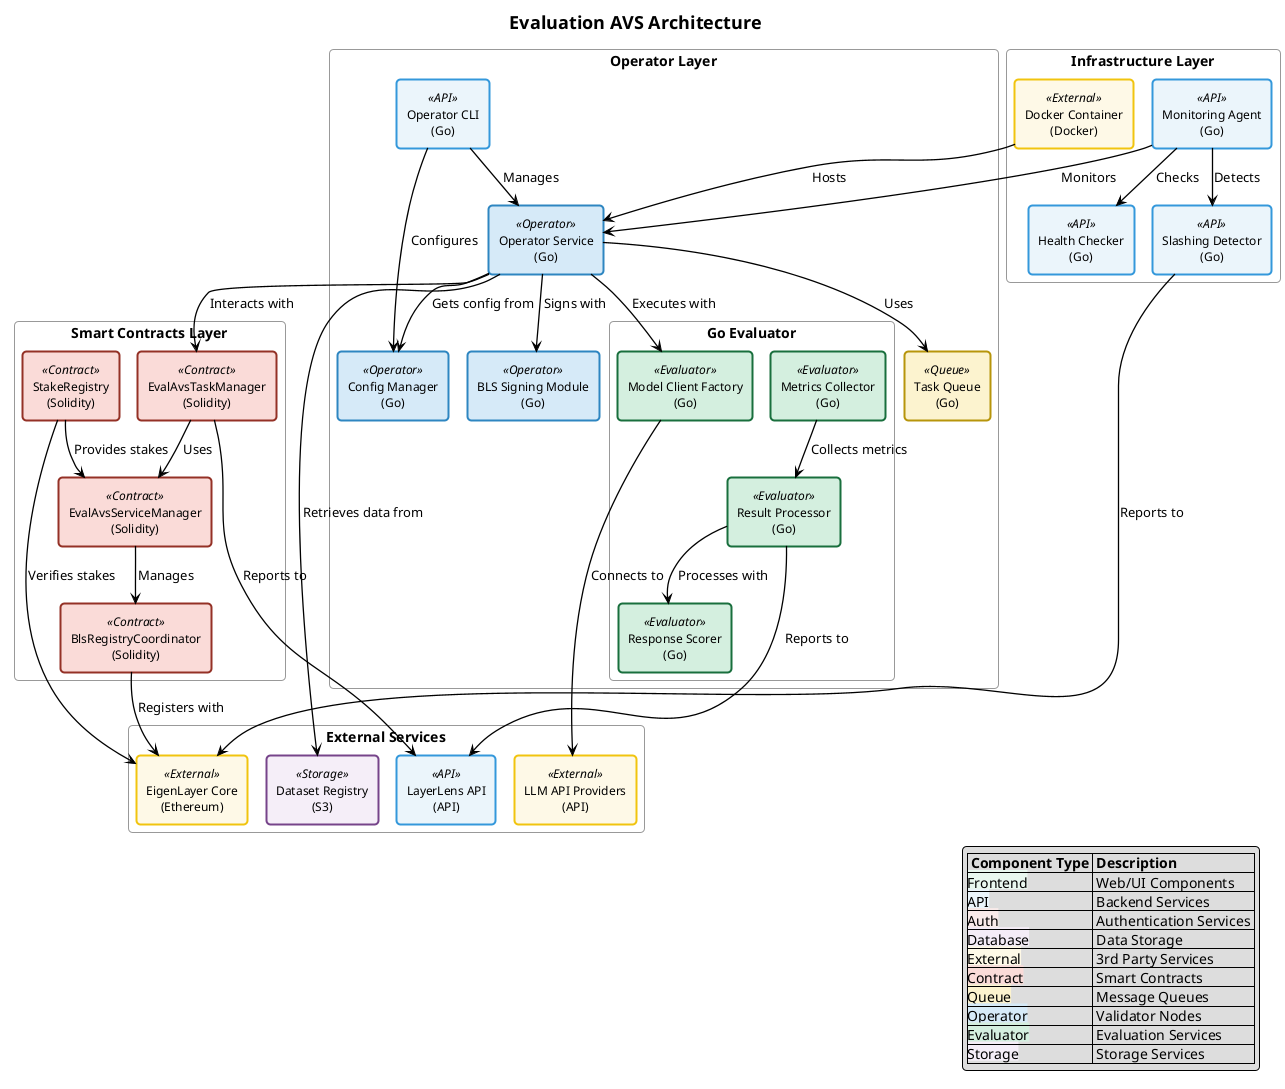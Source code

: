 @startuml avs-architecture
!pragma layout smetana

' Define custom colors to match sequence diagrams
skinparam component<<Frontend>> {
  BackgroundColor #E9F7EF
  BorderColor #27AE60
  BorderThickness 2
}

skinparam component<<API>> {
  BackgroundColor #EBF5FB
  BorderColor #3498DB
  BorderThickness 2
}

skinparam component<<Auth>> {
  BackgroundColor #F9EBEA
  BorderColor #E74C3C
  BorderThickness 2
}

skinparam component<<Database>> {
  BackgroundColor #F4ECF7
  BorderColor #8E44AD
  BorderThickness 2
}

skinparam component<<External>> {
  BackgroundColor #FEF9E7
  BorderColor #F1C40F
  BorderThickness 2
}

skinparam component<<Contract>> {
  BackgroundColor #FADBD8
  BorderColor #943126
  BorderThickness 2
}

skinparam component<<Queue>> {
  BackgroundColor #FCF3CF
  BorderColor #B7950B
  BorderThickness 2
}

skinparam component<<Operator>> {
  BackgroundColor #D6EAF8
  BorderColor #2E86C1
  BorderThickness 2
}

skinparam component<<Evaluator>> {
  BackgroundColor #D4EFDF
  BorderColor #196F3D
  BorderThickness 2
}

skinparam component<<Storage>> {
  BackgroundColor #F5EEF8
  BorderColor #76448A
  BorderThickness 2
}

' Custom styling
skinparam ArrowColor #000000
skinparam ArrowThickness 1.3
skinparam defaultTextAlignment center
skinparam RoundCorner 8
skinparam titleFontSize 18
skinparam titleFontStyle bold
skinparam ComponentStyle rectangle
skinparam componentBorderThickness 1.5
skinparam componentFontSize 12
skinparam componentFontName Arial
skinparam PackageStyle rectangle
skinparam packageBackgroundColor transparent
skinparam packageBorderColor #999999
skinparam database<<Database>> {
  BackgroundColor #F4ECF7
  BorderColor #8E44AD
  BorderThickness 2
}

skinparam queue<<Queue>> {
  BackgroundColor #FCF3CF
  BorderColor #B7950B
  BorderThickness 2
}

title Evaluation AVS Architecture

package "Smart Contracts Layer" {
    [EvalAvsServiceManager\n(Solidity)] as service_manager <<Contract>>
    [EvalAvsTaskManager\n(Solidity)] as task_manager <<Contract>>
    [BlsRegistryCoordinator\n(Solidity)] as bls_registry <<Contract>>
    [StakeRegistry\n(Solidity)] as stake_registry <<Contract>>
}

package "Operator Layer" {
    [Operator Service\n(Go)] as op_service <<Operator>>
    [Operator CLI\n(Go)] as op_cli <<API>>
    [Task Queue\n(Go)] as task_queue <<Queue>>
    [BLS Signing Module\n(Go)] as bls_signer <<Operator>>
    [Config Manager\n(Go)] as config_mgr <<Operator>>
    
    package "Go Evaluator" {
        [Model Client Factory\n(Go)] as model_factory <<Evaluator>>
        [Response Scorer\n(Go)] as scorer <<Evaluator>>
        [Result Processor\n(Go)] as processor <<Evaluator>>
        [Metrics Collector\n(Go)] as metrics <<Evaluator>>
    }
}

package "Infrastructure Layer" {
    [Docker Container\n(Docker)] as docker <<External>>
    [Monitoring Agent\n(Go)] as monitor <<API>>
    [Health Checker\n(Go)] as health <<API>>
    [Slashing Detector\n(Go)] as slashing <<API>>
}

package "External Services" {
    [EigenLayer Core\n(Ethereum)] as eigenlayer <<External>>
    [Dataset Registry\n(S3)] as s3 <<Storage>>
    [LLM API Providers\n(API)] as llm <<External>>
    [LayerLens API\n(API)] as api <<API>>
}

' Contract interactions
service_manager --> bls_registry : Manages
task_manager --> service_manager : Uses
stake_registry --> service_manager : Provides stakes
bls_registry --> eigenlayer : Registers with
stake_registry --> eigenlayer : Verifies stakes

' Operator components
op_service --> task_queue : Uses
op_service --> bls_signer : Signs with
op_service --> config_mgr : Gets config from
op_service --> model_factory : Executes with
op_cli --> op_service : Manages
op_cli --> config_mgr : Configures
model_factory --> llm : Connects to
processor --> scorer : Processes with
metrics --> processor : Collects metrics
processor --> api : Reports to

' Infrastructure
docker --> op_service : Hosts
monitor --> op_service : Monitors
monitor --> health : Checks
monitor --> slashing : Detects
slashing --> eigenlayer : Reports to

' External connections
op_service --> task_manager : Interacts with
op_service --> s3 : Retrieves data from
task_manager --> api : Reports to

' Add color-coding legend
legend right
  |= Component Type |= Description |
  |<back:#E9F7EF><color:black>Frontend</color></back>| Web/UI Components |
  |<back:#EBF5FB><color:black>API</color></back>| Backend Services |
  |<back:#F9EBEA><color:black>Auth</color></back>| Authentication Services |
  |<back:#F4ECF7><color:black>Database</color></back>| Data Storage |
  |<back:#FEF9E7><color:black>External</color></back>| 3rd Party Services |
  |<back:#FADBD8><color:black>Contract</color></back>| Smart Contracts |
  |<back:#FCF3CF><color:black>Queue</color></back>| Message Queues |
  |<back:#D6EAF8><color:black>Operator</color></back>| Validator Nodes |
  |<back:#D4EFDF><color:black>Evaluator</color></back>| Evaluation Services |
  |<back:#F5EEF8><color:black>Storage</color></back>| Storage Services |
endlegend

@enduml